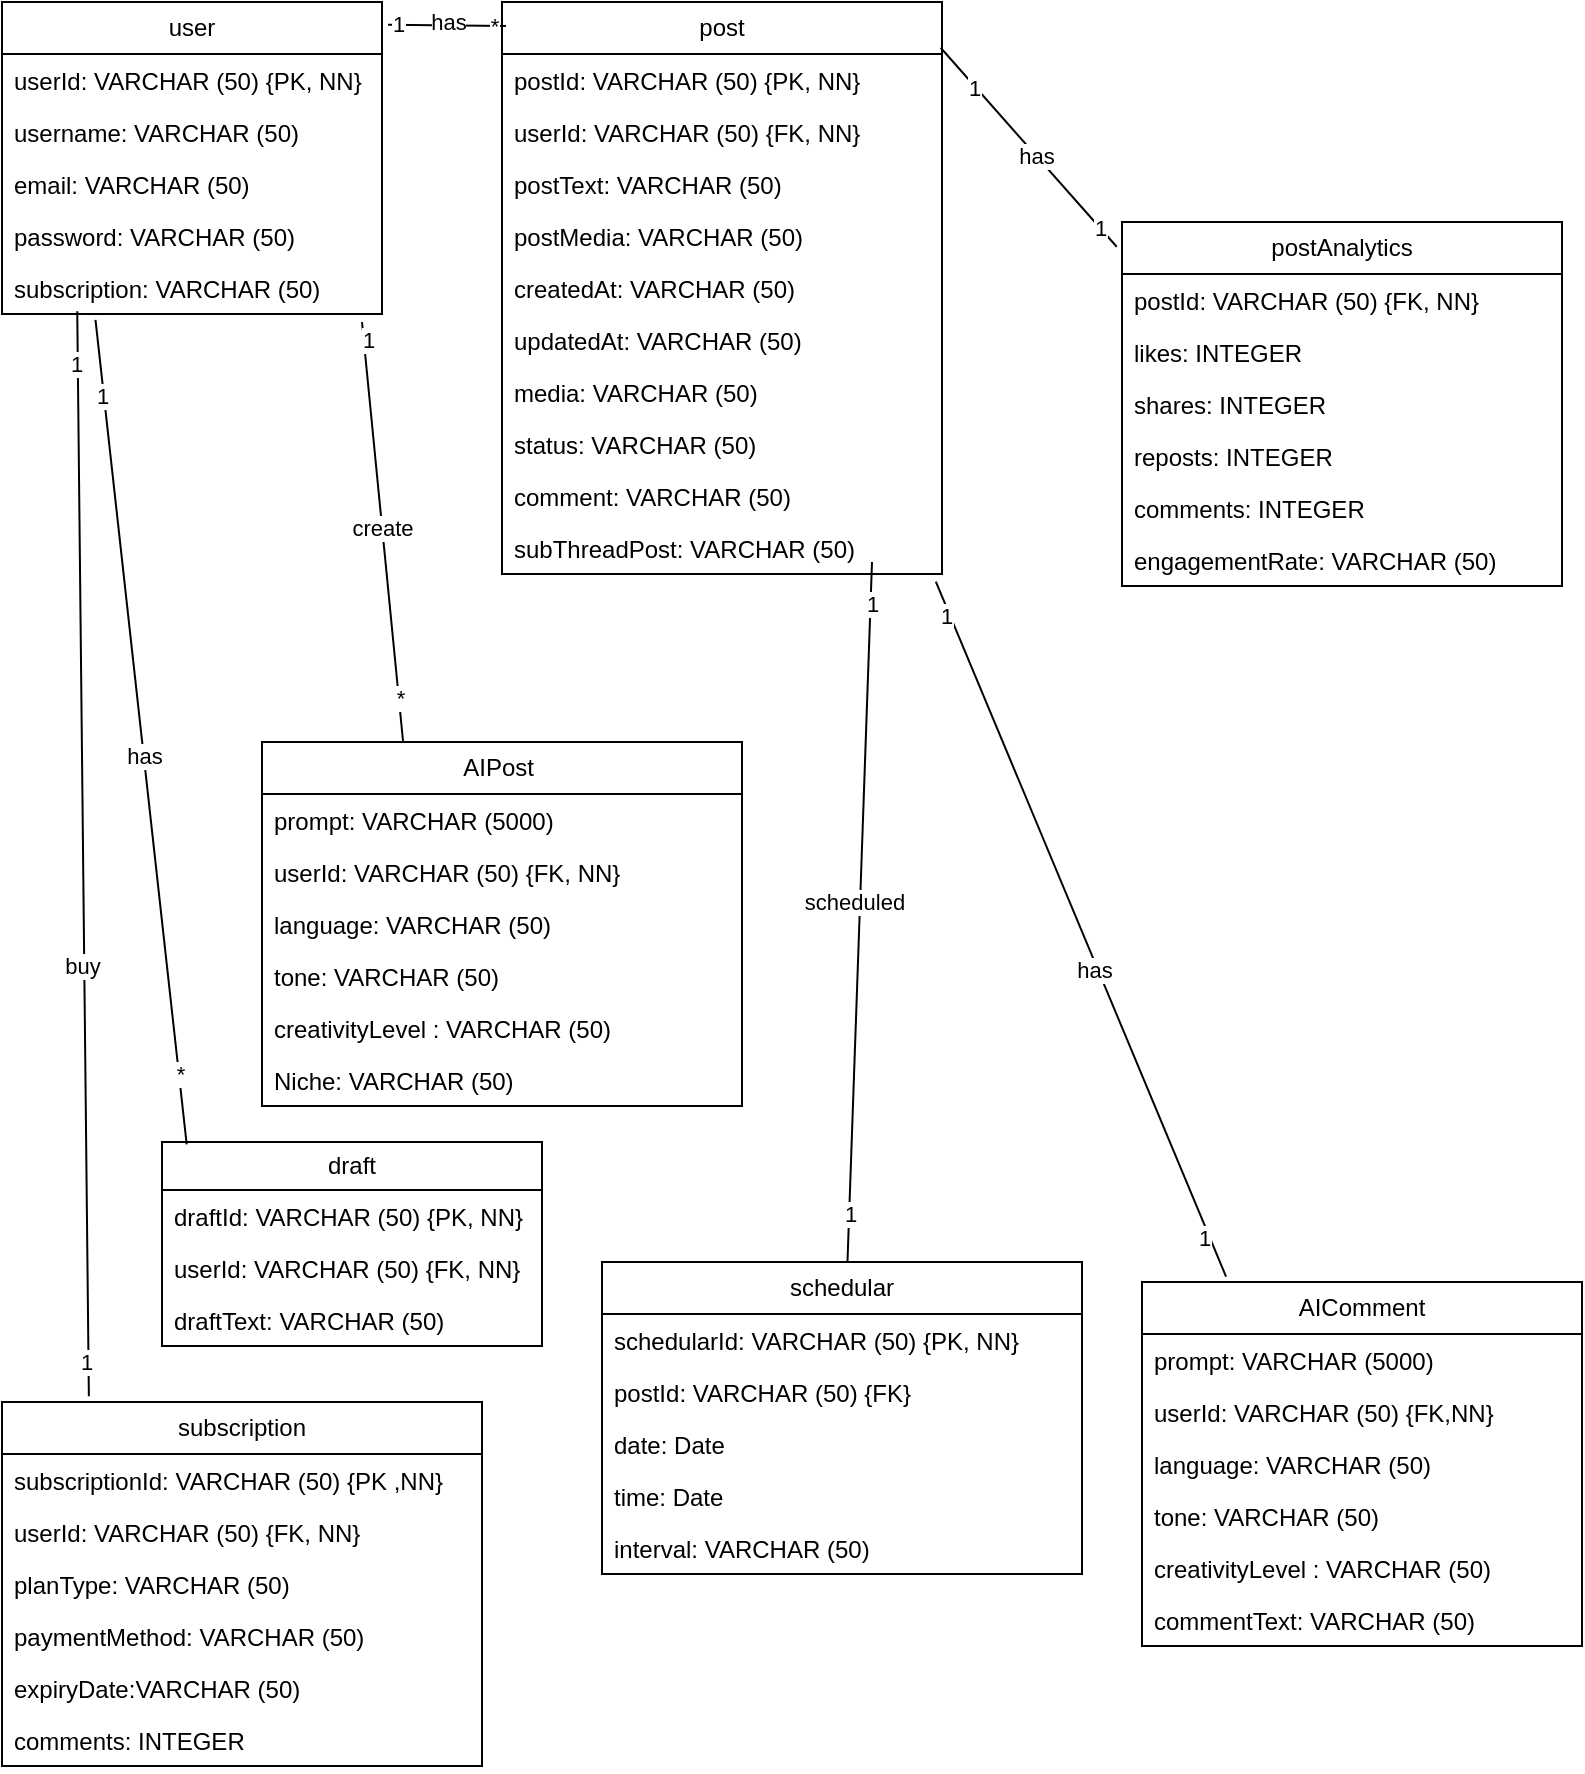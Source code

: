 <mxfile version="25.0.2">
  <diagram name="Page-1" id="NlUR4UnLVBa29MAq7xf_">
    <mxGraphModel dx="1593" dy="938" grid="1" gridSize="10" guides="1" tooltips="1" connect="1" arrows="1" fold="1" page="1" pageScale="1" pageWidth="850" pageHeight="1100" math="0" shadow="0">
      <root>
        <mxCell id="0" />
        <mxCell id="1" parent="0" />
        <mxCell id="hOaQXC-65bPtenZMaM58-15" value="user" style="swimlane;fontStyle=0;childLayout=stackLayout;horizontal=1;startSize=26;fillColor=none;horizontalStack=0;resizeParent=1;resizeParentMax=0;resizeLast=0;collapsible=1;marginBottom=0;whiteSpace=wrap;html=1;" vertex="1" parent="1">
          <mxGeometry x="20" y="90" width="190" height="156" as="geometry" />
        </mxCell>
        <mxCell id="hOaQXC-65bPtenZMaM58-16" value="userId: VARCHAR (50) {PK, NN}" style="text;strokeColor=none;fillColor=none;align=left;verticalAlign=top;spacingLeft=4;spacingRight=4;overflow=hidden;rotatable=0;points=[[0,0.5],[1,0.5]];portConstraint=eastwest;whiteSpace=wrap;html=1;" vertex="1" parent="hOaQXC-65bPtenZMaM58-15">
          <mxGeometry y="26" width="190" height="26" as="geometry" />
        </mxCell>
        <mxCell id="hOaQXC-65bPtenZMaM58-17" value="username: VARCHAR (50)" style="text;strokeColor=none;fillColor=none;align=left;verticalAlign=top;spacingLeft=4;spacingRight=4;overflow=hidden;rotatable=0;points=[[0,0.5],[1,0.5]];portConstraint=eastwest;whiteSpace=wrap;html=1;" vertex="1" parent="hOaQXC-65bPtenZMaM58-15">
          <mxGeometry y="52" width="190" height="26" as="geometry" />
        </mxCell>
        <mxCell id="hOaQXC-65bPtenZMaM58-18" value="email: VARCHAR (50)" style="text;strokeColor=none;fillColor=none;align=left;verticalAlign=top;spacingLeft=4;spacingRight=4;overflow=hidden;rotatable=0;points=[[0,0.5],[1,0.5]];portConstraint=eastwest;whiteSpace=wrap;html=1;" vertex="1" parent="hOaQXC-65bPtenZMaM58-15">
          <mxGeometry y="78" width="190" height="26" as="geometry" />
        </mxCell>
        <mxCell id="hOaQXC-65bPtenZMaM58-19" value="password: VARCHAR (50)" style="text;strokeColor=none;fillColor=none;align=left;verticalAlign=top;spacingLeft=4;spacingRight=4;overflow=hidden;rotatable=0;points=[[0,0.5],[1,0.5]];portConstraint=eastwest;whiteSpace=wrap;html=1;" vertex="1" parent="hOaQXC-65bPtenZMaM58-15">
          <mxGeometry y="104" width="190" height="26" as="geometry" />
        </mxCell>
        <mxCell id="hOaQXC-65bPtenZMaM58-20" value="subscription: VARCHAR (50)" style="text;strokeColor=none;fillColor=none;align=left;verticalAlign=top;spacingLeft=4;spacingRight=4;overflow=hidden;rotatable=0;points=[[0,0.5],[1,0.5]];portConstraint=eastwest;whiteSpace=wrap;html=1;" vertex="1" parent="hOaQXC-65bPtenZMaM58-15">
          <mxGeometry y="130" width="190" height="26" as="geometry" />
        </mxCell>
        <mxCell id="hOaQXC-65bPtenZMaM58-21" value="post" style="swimlane;fontStyle=0;childLayout=stackLayout;horizontal=1;startSize=26;fillColor=none;horizontalStack=0;resizeParent=1;resizeParentMax=0;resizeLast=0;collapsible=1;marginBottom=0;whiteSpace=wrap;html=1;" vertex="1" parent="1">
          <mxGeometry x="270" y="90" width="220" height="286" as="geometry" />
        </mxCell>
        <mxCell id="hOaQXC-65bPtenZMaM58-22" value="postId: VARCHAR (50) {PK, NN}" style="text;strokeColor=none;fillColor=none;align=left;verticalAlign=top;spacingLeft=4;spacingRight=4;overflow=hidden;rotatable=0;points=[[0,0.5],[1,0.5]];portConstraint=eastwest;whiteSpace=wrap;html=1;" vertex="1" parent="hOaQXC-65bPtenZMaM58-21">
          <mxGeometry y="26" width="220" height="26" as="geometry" />
        </mxCell>
        <mxCell id="hOaQXC-65bPtenZMaM58-94" value="userId: VARCHAR (50)&amp;nbsp;{FK, NN}" style="text;strokeColor=none;fillColor=none;align=left;verticalAlign=top;spacingLeft=4;spacingRight=4;overflow=hidden;rotatable=0;points=[[0,0.5],[1,0.5]];portConstraint=eastwest;whiteSpace=wrap;html=1;" vertex="1" parent="hOaQXC-65bPtenZMaM58-21">
          <mxGeometry y="52" width="220" height="26" as="geometry" />
        </mxCell>
        <mxCell id="hOaQXC-65bPtenZMaM58-23" value="postText: VARCHAR (50)" style="text;strokeColor=none;fillColor=none;align=left;verticalAlign=top;spacingLeft=4;spacingRight=4;overflow=hidden;rotatable=0;points=[[0,0.5],[1,0.5]];portConstraint=eastwest;whiteSpace=wrap;html=1;" vertex="1" parent="hOaQXC-65bPtenZMaM58-21">
          <mxGeometry y="78" width="220" height="26" as="geometry" />
        </mxCell>
        <mxCell id="hOaQXC-65bPtenZMaM58-24" value="postMedia: VARCHAR (50)" style="text;strokeColor=none;fillColor=none;align=left;verticalAlign=top;spacingLeft=4;spacingRight=4;overflow=hidden;rotatable=0;points=[[0,0.5],[1,0.5]];portConstraint=eastwest;whiteSpace=wrap;html=1;" vertex="1" parent="hOaQXC-65bPtenZMaM58-21">
          <mxGeometry y="104" width="220" height="26" as="geometry" />
        </mxCell>
        <mxCell id="hOaQXC-65bPtenZMaM58-25" value="createdAt: VARCHAR (50)" style="text;strokeColor=none;fillColor=none;align=left;verticalAlign=top;spacingLeft=4;spacingRight=4;overflow=hidden;rotatable=0;points=[[0,0.5],[1,0.5]];portConstraint=eastwest;whiteSpace=wrap;html=1;" vertex="1" parent="hOaQXC-65bPtenZMaM58-21">
          <mxGeometry y="130" width="220" height="26" as="geometry" />
        </mxCell>
        <mxCell id="hOaQXC-65bPtenZMaM58-26" value="updatedAt: VARCHAR (50)" style="text;strokeColor=none;fillColor=none;align=left;verticalAlign=top;spacingLeft=4;spacingRight=4;overflow=hidden;rotatable=0;points=[[0,0.5],[1,0.5]];portConstraint=eastwest;whiteSpace=wrap;html=1;" vertex="1" parent="hOaQXC-65bPtenZMaM58-21">
          <mxGeometry y="156" width="220" height="26" as="geometry" />
        </mxCell>
        <mxCell id="hOaQXC-65bPtenZMaM58-27" value="media: VARCHAR (50)" style="text;strokeColor=none;fillColor=none;align=left;verticalAlign=top;spacingLeft=4;spacingRight=4;overflow=hidden;rotatable=0;points=[[0,0.5],[1,0.5]];portConstraint=eastwest;whiteSpace=wrap;html=1;" vertex="1" parent="hOaQXC-65bPtenZMaM58-21">
          <mxGeometry y="182" width="220" height="26" as="geometry" />
        </mxCell>
        <mxCell id="hOaQXC-65bPtenZMaM58-28" value="status: VARCHAR (50)" style="text;strokeColor=none;fillColor=none;align=left;verticalAlign=top;spacingLeft=4;spacingRight=4;overflow=hidden;rotatable=0;points=[[0,0.5],[1,0.5]];portConstraint=eastwest;whiteSpace=wrap;html=1;" vertex="1" parent="hOaQXC-65bPtenZMaM58-21">
          <mxGeometry y="208" width="220" height="26" as="geometry" />
        </mxCell>
        <mxCell id="hOaQXC-65bPtenZMaM58-29" value="comment: VARCHAR (50)" style="text;strokeColor=none;fillColor=none;align=left;verticalAlign=top;spacingLeft=4;spacingRight=4;overflow=hidden;rotatable=0;points=[[0,0.5],[1,0.5]];portConstraint=eastwest;whiteSpace=wrap;html=1;" vertex="1" parent="hOaQXC-65bPtenZMaM58-21">
          <mxGeometry y="234" width="220" height="26" as="geometry" />
        </mxCell>
        <mxCell id="hOaQXC-65bPtenZMaM58-30" value="subThreadPost: VARCHAR (50)" style="text;strokeColor=none;fillColor=none;align=left;verticalAlign=top;spacingLeft=4;spacingRight=4;overflow=hidden;rotatable=0;points=[[0,0.5],[1,0.5]];portConstraint=eastwest;whiteSpace=wrap;html=1;" vertex="1" parent="hOaQXC-65bPtenZMaM58-21">
          <mxGeometry y="260" width="220" height="26" as="geometry" />
        </mxCell>
        <mxCell id="hOaQXC-65bPtenZMaM58-31" value="postAnalytics" style="swimlane;fontStyle=0;childLayout=stackLayout;horizontal=1;startSize=26;fillColor=none;horizontalStack=0;resizeParent=1;resizeParentMax=0;resizeLast=0;collapsible=1;marginBottom=0;whiteSpace=wrap;html=1;" vertex="1" parent="1">
          <mxGeometry x="580" y="200" width="220" height="182" as="geometry" />
        </mxCell>
        <mxCell id="hOaQXC-65bPtenZMaM58-32" value="postId: VARCHAR (50) {FK, NN}" style="text;strokeColor=none;fillColor=none;align=left;verticalAlign=top;spacingLeft=4;spacingRight=4;overflow=hidden;rotatable=0;points=[[0,0.5],[1,0.5]];portConstraint=eastwest;whiteSpace=wrap;html=1;" vertex="1" parent="hOaQXC-65bPtenZMaM58-31">
          <mxGeometry y="26" width="220" height="26" as="geometry" />
        </mxCell>
        <mxCell id="hOaQXC-65bPtenZMaM58-33" value="likes: INTEGER" style="text;strokeColor=none;fillColor=none;align=left;verticalAlign=top;spacingLeft=4;spacingRight=4;overflow=hidden;rotatable=0;points=[[0,0.5],[1,0.5]];portConstraint=eastwest;whiteSpace=wrap;html=1;" vertex="1" parent="hOaQXC-65bPtenZMaM58-31">
          <mxGeometry y="52" width="220" height="26" as="geometry" />
        </mxCell>
        <mxCell id="hOaQXC-65bPtenZMaM58-34" value="shares: INTEGER" style="text;strokeColor=none;fillColor=none;align=left;verticalAlign=top;spacingLeft=4;spacingRight=4;overflow=hidden;rotatable=0;points=[[0,0.5],[1,0.5]];portConstraint=eastwest;whiteSpace=wrap;html=1;" vertex="1" parent="hOaQXC-65bPtenZMaM58-31">
          <mxGeometry y="78" width="220" height="26" as="geometry" />
        </mxCell>
        <mxCell id="hOaQXC-65bPtenZMaM58-35" value="reposts: INTEGER" style="text;strokeColor=none;fillColor=none;align=left;verticalAlign=top;spacingLeft=4;spacingRight=4;overflow=hidden;rotatable=0;points=[[0,0.5],[1,0.5]];portConstraint=eastwest;whiteSpace=wrap;html=1;" vertex="1" parent="hOaQXC-65bPtenZMaM58-31">
          <mxGeometry y="104" width="220" height="26" as="geometry" />
        </mxCell>
        <mxCell id="hOaQXC-65bPtenZMaM58-36" value="comments: INTEGER" style="text;strokeColor=none;fillColor=none;align=left;verticalAlign=top;spacingLeft=4;spacingRight=4;overflow=hidden;rotatable=0;points=[[0,0.5],[1,0.5]];portConstraint=eastwest;whiteSpace=wrap;html=1;" vertex="1" parent="hOaQXC-65bPtenZMaM58-31">
          <mxGeometry y="130" width="220" height="26" as="geometry" />
        </mxCell>
        <mxCell id="hOaQXC-65bPtenZMaM58-37" value="engagementRate: VARCHAR (50)" style="text;strokeColor=none;fillColor=none;align=left;verticalAlign=top;spacingLeft=4;spacingRight=4;overflow=hidden;rotatable=0;points=[[0,0.5],[1,0.5]];portConstraint=eastwest;whiteSpace=wrap;html=1;" vertex="1" parent="hOaQXC-65bPtenZMaM58-31">
          <mxGeometry y="156" width="220" height="26" as="geometry" />
        </mxCell>
        <mxCell id="hOaQXC-65bPtenZMaM58-38" value="subscription" style="swimlane;fontStyle=0;childLayout=stackLayout;horizontal=1;startSize=26;fillColor=none;horizontalStack=0;resizeParent=1;resizeParentMax=0;resizeLast=0;collapsible=1;marginBottom=0;whiteSpace=wrap;html=1;" vertex="1" parent="1">
          <mxGeometry x="20" y="790" width="240" height="182" as="geometry" />
        </mxCell>
        <mxCell id="hOaQXC-65bPtenZMaM58-39" value="subscriptionId: VARCHAR (50) {PK ,NN}" style="text;strokeColor=none;fillColor=none;align=left;verticalAlign=top;spacingLeft=4;spacingRight=4;overflow=hidden;rotatable=0;points=[[0,0.5],[1,0.5]];portConstraint=eastwest;whiteSpace=wrap;html=1;" vertex="1" parent="hOaQXC-65bPtenZMaM58-38">
          <mxGeometry y="26" width="240" height="26" as="geometry" />
        </mxCell>
        <mxCell id="hOaQXC-65bPtenZMaM58-99" value="userId: VARCHAR (50) {FK, NN}" style="text;strokeColor=none;fillColor=none;align=left;verticalAlign=top;spacingLeft=4;spacingRight=4;overflow=hidden;rotatable=0;points=[[0,0.5],[1,0.5]];portConstraint=eastwest;whiteSpace=wrap;html=1;" vertex="1" parent="hOaQXC-65bPtenZMaM58-38">
          <mxGeometry y="52" width="240" height="26" as="geometry" />
        </mxCell>
        <mxCell id="hOaQXC-65bPtenZMaM58-40" value="planType: VARCHAR (50)" style="text;strokeColor=none;fillColor=none;align=left;verticalAlign=top;spacingLeft=4;spacingRight=4;overflow=hidden;rotatable=0;points=[[0,0.5],[1,0.5]];portConstraint=eastwest;whiteSpace=wrap;html=1;" vertex="1" parent="hOaQXC-65bPtenZMaM58-38">
          <mxGeometry y="78" width="240" height="26" as="geometry" />
        </mxCell>
        <mxCell id="hOaQXC-65bPtenZMaM58-41" value="paymentMethod: VARCHAR (50)" style="text;strokeColor=none;fillColor=none;align=left;verticalAlign=top;spacingLeft=4;spacingRight=4;overflow=hidden;rotatable=0;points=[[0,0.5],[1,0.5]];portConstraint=eastwest;whiteSpace=wrap;html=1;" vertex="1" parent="hOaQXC-65bPtenZMaM58-38">
          <mxGeometry y="104" width="240" height="26" as="geometry" />
        </mxCell>
        <mxCell id="hOaQXC-65bPtenZMaM58-42" value="expiryDate:VARCHAR (50)" style="text;strokeColor=none;fillColor=none;align=left;verticalAlign=top;spacingLeft=4;spacingRight=4;overflow=hidden;rotatable=0;points=[[0,0.5],[1,0.5]];portConstraint=eastwest;whiteSpace=wrap;html=1;" vertex="1" parent="hOaQXC-65bPtenZMaM58-38">
          <mxGeometry y="130" width="240" height="26" as="geometry" />
        </mxCell>
        <mxCell id="hOaQXC-65bPtenZMaM58-43" value="comments: INTEGER" style="text;strokeColor=none;fillColor=none;align=left;verticalAlign=top;spacingLeft=4;spacingRight=4;overflow=hidden;rotatable=0;points=[[0,0.5],[1,0.5]];portConstraint=eastwest;whiteSpace=wrap;html=1;" vertex="1" parent="hOaQXC-65bPtenZMaM58-38">
          <mxGeometry y="156" width="240" height="26" as="geometry" />
        </mxCell>
        <mxCell id="hOaQXC-65bPtenZMaM58-44" value="schedular" style="swimlane;fontStyle=0;childLayout=stackLayout;horizontal=1;startSize=26;fillColor=none;horizontalStack=0;resizeParent=1;resizeParentMax=0;resizeLast=0;collapsible=1;marginBottom=0;whiteSpace=wrap;html=1;" vertex="1" parent="1">
          <mxGeometry x="320" y="720" width="240" height="156" as="geometry" />
        </mxCell>
        <mxCell id="hOaQXC-65bPtenZMaM58-45" value="schedularId: VARCHAR (50) {PK, NN}" style="text;strokeColor=none;fillColor=none;align=left;verticalAlign=top;spacingLeft=4;spacingRight=4;overflow=hidden;rotatable=0;points=[[0,0.5],[1,0.5]];portConstraint=eastwest;whiteSpace=wrap;html=1;" vertex="1" parent="hOaQXC-65bPtenZMaM58-44">
          <mxGeometry y="26" width="240" height="26" as="geometry" />
        </mxCell>
        <mxCell id="hOaQXC-65bPtenZMaM58-46" value="postId: VARCHAR (50) {FK}" style="text;strokeColor=none;fillColor=none;align=left;verticalAlign=top;spacingLeft=4;spacingRight=4;overflow=hidden;rotatable=0;points=[[0,0.5],[1,0.5]];portConstraint=eastwest;whiteSpace=wrap;html=1;" vertex="1" parent="hOaQXC-65bPtenZMaM58-44">
          <mxGeometry y="52" width="240" height="26" as="geometry" />
        </mxCell>
        <mxCell id="hOaQXC-65bPtenZMaM58-47" value="date: Date" style="text;strokeColor=none;fillColor=none;align=left;verticalAlign=top;spacingLeft=4;spacingRight=4;overflow=hidden;rotatable=0;points=[[0,0.5],[1,0.5]];portConstraint=eastwest;whiteSpace=wrap;html=1;" vertex="1" parent="hOaQXC-65bPtenZMaM58-44">
          <mxGeometry y="78" width="240" height="26" as="geometry" />
        </mxCell>
        <mxCell id="hOaQXC-65bPtenZMaM58-48" value="time: Date" style="text;strokeColor=none;fillColor=none;align=left;verticalAlign=top;spacingLeft=4;spacingRight=4;overflow=hidden;rotatable=0;points=[[0,0.5],[1,0.5]];portConstraint=eastwest;whiteSpace=wrap;html=1;" vertex="1" parent="hOaQXC-65bPtenZMaM58-44">
          <mxGeometry y="104" width="240" height="26" as="geometry" />
        </mxCell>
        <mxCell id="hOaQXC-65bPtenZMaM58-49" value="interval: VARCHAR (50)" style="text;strokeColor=none;fillColor=none;align=left;verticalAlign=top;spacingLeft=4;spacingRight=4;overflow=hidden;rotatable=0;points=[[0,0.5],[1,0.5]];portConstraint=eastwest;whiteSpace=wrap;html=1;" vertex="1" parent="hOaQXC-65bPtenZMaM58-44">
          <mxGeometry y="130" width="240" height="26" as="geometry" />
        </mxCell>
        <mxCell id="hOaQXC-65bPtenZMaM58-50" value="draft" style="swimlane;fontStyle=0;childLayout=stackLayout;horizontal=1;startSize=24;fillColor=none;horizontalStack=0;resizeParent=1;resizeParentMax=0;resizeLast=0;collapsible=1;marginBottom=0;whiteSpace=wrap;html=1;" vertex="1" parent="1">
          <mxGeometry x="100" y="660" width="190" height="102" as="geometry" />
        </mxCell>
        <mxCell id="hOaQXC-65bPtenZMaM58-51" value="draftId: VARCHAR (50) {PK, NN}" style="text;strokeColor=none;fillColor=none;align=left;verticalAlign=top;spacingLeft=4;spacingRight=4;overflow=hidden;rotatable=0;points=[[0,0.5],[1,0.5]];portConstraint=eastwest;whiteSpace=wrap;html=1;" vertex="1" parent="hOaQXC-65bPtenZMaM58-50">
          <mxGeometry y="24" width="190" height="26" as="geometry" />
        </mxCell>
        <mxCell id="hOaQXC-65bPtenZMaM58-98" value="userId: VARCHAR (50) {FK, NN}" style="text;strokeColor=none;fillColor=none;align=left;verticalAlign=top;spacingLeft=4;spacingRight=4;overflow=hidden;rotatable=0;points=[[0,0.5],[1,0.5]];portConstraint=eastwest;whiteSpace=wrap;html=1;" vertex="1" parent="hOaQXC-65bPtenZMaM58-50">
          <mxGeometry y="50" width="190" height="26" as="geometry" />
        </mxCell>
        <mxCell id="hOaQXC-65bPtenZMaM58-52" value="draftText: VARCHAR (50)" style="text;strokeColor=none;fillColor=none;align=left;verticalAlign=top;spacingLeft=4;spacingRight=4;overflow=hidden;rotatable=0;points=[[0,0.5],[1,0.5]];portConstraint=eastwest;whiteSpace=wrap;html=1;" vertex="1" parent="hOaQXC-65bPtenZMaM58-50">
          <mxGeometry y="76" width="190" height="26" as="geometry" />
        </mxCell>
        <mxCell id="hOaQXC-65bPtenZMaM58-53" value="AIPost&amp;nbsp;" style="swimlane;fontStyle=0;childLayout=stackLayout;horizontal=1;startSize=26;fillColor=none;horizontalStack=0;resizeParent=1;resizeParentMax=0;resizeLast=0;collapsible=1;marginBottom=0;whiteSpace=wrap;html=1;" vertex="1" parent="1">
          <mxGeometry x="150" y="460" width="240" height="182" as="geometry" />
        </mxCell>
        <mxCell id="hOaQXC-65bPtenZMaM58-54" value="prompt: VARCHAR (5000)" style="text;strokeColor=none;fillColor=none;align=left;verticalAlign=top;spacingLeft=4;spacingRight=4;overflow=hidden;rotatable=0;points=[[0,0.5],[1,0.5]];portConstraint=eastwest;whiteSpace=wrap;html=1;" vertex="1" parent="hOaQXC-65bPtenZMaM58-53">
          <mxGeometry y="26" width="240" height="26" as="geometry" />
        </mxCell>
        <mxCell id="hOaQXC-65bPtenZMaM58-96" value="userId: VARCHAR (50) {FK, NN}" style="text;strokeColor=none;fillColor=none;align=left;verticalAlign=top;spacingLeft=4;spacingRight=4;overflow=hidden;rotatable=0;points=[[0,0.5],[1,0.5]];portConstraint=eastwest;whiteSpace=wrap;html=1;" vertex="1" parent="hOaQXC-65bPtenZMaM58-53">
          <mxGeometry y="52" width="240" height="26" as="geometry" />
        </mxCell>
        <mxCell id="hOaQXC-65bPtenZMaM58-55" value="language: VARCHAR (50)" style="text;strokeColor=none;fillColor=none;align=left;verticalAlign=top;spacingLeft=4;spacingRight=4;overflow=hidden;rotatable=0;points=[[0,0.5],[1,0.5]];portConstraint=eastwest;whiteSpace=wrap;html=1;" vertex="1" parent="hOaQXC-65bPtenZMaM58-53">
          <mxGeometry y="78" width="240" height="26" as="geometry" />
        </mxCell>
        <mxCell id="hOaQXC-65bPtenZMaM58-56" value="tone: VARCHAR (50)" style="text;strokeColor=none;fillColor=none;align=left;verticalAlign=top;spacingLeft=4;spacingRight=4;overflow=hidden;rotatable=0;points=[[0,0.5],[1,0.5]];portConstraint=eastwest;whiteSpace=wrap;html=1;" vertex="1" parent="hOaQXC-65bPtenZMaM58-53">
          <mxGeometry y="104" width="240" height="26" as="geometry" />
        </mxCell>
        <mxCell id="hOaQXC-65bPtenZMaM58-57" value="creativityLevel : VARCHAR (50)" style="text;strokeColor=none;fillColor=none;align=left;verticalAlign=top;spacingLeft=4;spacingRight=4;overflow=hidden;rotatable=0;points=[[0,0.5],[1,0.5]];portConstraint=eastwest;whiteSpace=wrap;html=1;" vertex="1" parent="hOaQXC-65bPtenZMaM58-53">
          <mxGeometry y="130" width="240" height="26" as="geometry" />
        </mxCell>
        <mxCell id="hOaQXC-65bPtenZMaM58-58" value="Niche: VARCHAR (50)" style="text;strokeColor=none;fillColor=none;align=left;verticalAlign=top;spacingLeft=4;spacingRight=4;overflow=hidden;rotatable=0;points=[[0,0.5],[1,0.5]];portConstraint=eastwest;whiteSpace=wrap;html=1;" vertex="1" parent="hOaQXC-65bPtenZMaM58-53">
          <mxGeometry y="156" width="240" height="26" as="geometry" />
        </mxCell>
        <mxCell id="hOaQXC-65bPtenZMaM58-59" value="AIComment" style="swimlane;fontStyle=0;childLayout=stackLayout;horizontal=1;startSize=26;fillColor=none;horizontalStack=0;resizeParent=1;resizeParentMax=0;resizeLast=0;collapsible=1;marginBottom=0;whiteSpace=wrap;html=1;" vertex="1" parent="1">
          <mxGeometry x="590" y="730" width="220" height="182" as="geometry" />
        </mxCell>
        <mxCell id="hOaQXC-65bPtenZMaM58-60" value="prompt: VARCHAR (5000)" style="text;strokeColor=none;fillColor=none;align=left;verticalAlign=top;spacingLeft=4;spacingRight=4;overflow=hidden;rotatable=0;points=[[0,0.5],[1,0.5]];portConstraint=eastwest;whiteSpace=wrap;html=1;" vertex="1" parent="hOaQXC-65bPtenZMaM58-59">
          <mxGeometry y="26" width="220" height="26" as="geometry" />
        </mxCell>
        <mxCell id="hOaQXC-65bPtenZMaM58-100" value="userId: VARCHAR (50) {FK,NN}" style="text;strokeColor=none;fillColor=none;align=left;verticalAlign=top;spacingLeft=4;spacingRight=4;overflow=hidden;rotatable=0;points=[[0,0.5],[1,0.5]];portConstraint=eastwest;whiteSpace=wrap;html=1;" vertex="1" parent="hOaQXC-65bPtenZMaM58-59">
          <mxGeometry y="52" width="220" height="26" as="geometry" />
        </mxCell>
        <mxCell id="hOaQXC-65bPtenZMaM58-61" value="language: VARCHAR (50)" style="text;strokeColor=none;fillColor=none;align=left;verticalAlign=top;spacingLeft=4;spacingRight=4;overflow=hidden;rotatable=0;points=[[0,0.5],[1,0.5]];portConstraint=eastwest;whiteSpace=wrap;html=1;" vertex="1" parent="hOaQXC-65bPtenZMaM58-59">
          <mxGeometry y="78" width="220" height="26" as="geometry" />
        </mxCell>
        <mxCell id="hOaQXC-65bPtenZMaM58-62" value="tone: VARCHAR (50)" style="text;strokeColor=none;fillColor=none;align=left;verticalAlign=top;spacingLeft=4;spacingRight=4;overflow=hidden;rotatable=0;points=[[0,0.5],[1,0.5]];portConstraint=eastwest;whiteSpace=wrap;html=1;" vertex="1" parent="hOaQXC-65bPtenZMaM58-59">
          <mxGeometry y="104" width="220" height="26" as="geometry" />
        </mxCell>
        <mxCell id="hOaQXC-65bPtenZMaM58-63" value="creativityLevel : VARCHAR (50)" style="text;strokeColor=none;fillColor=none;align=left;verticalAlign=top;spacingLeft=4;spacingRight=4;overflow=hidden;rotatable=0;points=[[0,0.5],[1,0.5]];portConstraint=eastwest;whiteSpace=wrap;html=1;" vertex="1" parent="hOaQXC-65bPtenZMaM58-59">
          <mxGeometry y="130" width="220" height="26" as="geometry" />
        </mxCell>
        <mxCell id="hOaQXC-65bPtenZMaM58-64" value="commentText: VARCHAR (50)" style="text;strokeColor=none;fillColor=none;align=left;verticalAlign=top;spacingLeft=4;spacingRight=4;overflow=hidden;rotatable=0;points=[[0,0.5],[1,0.5]];portConstraint=eastwest;whiteSpace=wrap;html=1;" vertex="1" parent="hOaQXC-65bPtenZMaM58-59">
          <mxGeometry y="156" width="220" height="26" as="geometry" />
        </mxCell>
        <mxCell id="hOaQXC-65bPtenZMaM58-65" value="" style="endArrow=none;html=1;rounded=0;entryX=0.009;entryY=0.042;entryDx=0;entryDy=0;entryPerimeter=0;exitX=1.016;exitY=0.073;exitDx=0;exitDy=0;exitPerimeter=0;" edge="1" parent="1" target="hOaQXC-65bPtenZMaM58-21" source="hOaQXC-65bPtenZMaM58-15">
          <mxGeometry width="50" height="50" relative="1" as="geometry">
            <mxPoint x="170" y="111.456" as="sourcePoint" />
            <mxPoint x="395.04" y="100.0" as="targetPoint" />
          </mxGeometry>
        </mxCell>
        <mxCell id="hOaQXC-65bPtenZMaM58-66" value="has" style="edgeLabel;html=1;align=center;verticalAlign=middle;resizable=0;points=[];" vertex="1" connectable="0" parent="hOaQXC-65bPtenZMaM58-65">
          <mxGeometry x="0.001" y="2" relative="1" as="geometry">
            <mxPoint as="offset" />
          </mxGeometry>
        </mxCell>
        <mxCell id="hOaQXC-65bPtenZMaM58-67" value="1" style="edgeLabel;html=1;align=center;verticalAlign=middle;resizable=0;points=[];" vertex="1" connectable="0" parent="hOaQXC-65bPtenZMaM58-65">
          <mxGeometry x="-0.855" y="1" relative="1" as="geometry">
            <mxPoint as="offset" />
          </mxGeometry>
        </mxCell>
        <mxCell id="hOaQXC-65bPtenZMaM58-68" value="*" style="edgeLabel;html=1;align=center;verticalAlign=middle;resizable=0;points=[];" vertex="1" connectable="0" parent="hOaQXC-65bPtenZMaM58-65">
          <mxGeometry x="0.785" relative="1" as="geometry">
            <mxPoint as="offset" />
          </mxGeometry>
        </mxCell>
        <mxCell id="hOaQXC-65bPtenZMaM58-69" value="" style="endArrow=none;html=1;rounded=0;entryX=0.198;entryY=0.946;entryDx=0;entryDy=0;entryPerimeter=0;exitX=0.181;exitY=-0.016;exitDx=0;exitDy=0;exitPerimeter=0;" edge="1" parent="1" source="hOaQXC-65bPtenZMaM58-38" target="hOaQXC-65bPtenZMaM58-20">
          <mxGeometry width="50" height="50" relative="1" as="geometry">
            <mxPoint x="190" y="520" as="sourcePoint" />
            <mxPoint x="240" y="470" as="targetPoint" />
          </mxGeometry>
        </mxCell>
        <mxCell id="hOaQXC-65bPtenZMaM58-70" value="1" style="edgeLabel;html=1;align=center;verticalAlign=middle;resizable=0;points=[];" vertex="1" connectable="0" parent="hOaQXC-65bPtenZMaM58-69">
          <mxGeometry x="0.903" y="1" relative="1" as="geometry">
            <mxPoint as="offset" />
          </mxGeometry>
        </mxCell>
        <mxCell id="hOaQXC-65bPtenZMaM58-71" value="1" style="edgeLabel;html=1;align=center;verticalAlign=middle;resizable=0;points=[];" vertex="1" connectable="0" parent="hOaQXC-65bPtenZMaM58-69">
          <mxGeometry x="-0.937" y="2" relative="1" as="geometry">
            <mxPoint as="offset" />
          </mxGeometry>
        </mxCell>
        <mxCell id="hOaQXC-65bPtenZMaM58-72" value="buy" style="edgeLabel;html=1;align=center;verticalAlign=middle;resizable=0;points=[];" vertex="1" connectable="0" parent="hOaQXC-65bPtenZMaM58-69">
          <mxGeometry x="-0.207" y="1" relative="1" as="geometry">
            <mxPoint as="offset" />
          </mxGeometry>
        </mxCell>
        <mxCell id="hOaQXC-65bPtenZMaM58-73" value="" style="endArrow=none;html=1;rounded=0;entryX=0.246;entryY=1.114;entryDx=0;entryDy=0;entryPerimeter=0;exitX=0.065;exitY=0.012;exitDx=0;exitDy=0;exitPerimeter=0;" edge="1" parent="1" source="hOaQXC-65bPtenZMaM58-50" target="hOaQXC-65bPtenZMaM58-20">
          <mxGeometry width="50" height="50" relative="1" as="geometry">
            <mxPoint x="230" y="550" as="sourcePoint" />
            <mxPoint x="280" y="500" as="targetPoint" />
          </mxGeometry>
        </mxCell>
        <mxCell id="hOaQXC-65bPtenZMaM58-74" value="1" style="edgeLabel;html=1;align=center;verticalAlign=middle;resizable=0;points=[];" vertex="1" connectable="0" parent="hOaQXC-65bPtenZMaM58-73">
          <mxGeometry x="0.816" y="1" relative="1" as="geometry">
            <mxPoint as="offset" />
          </mxGeometry>
        </mxCell>
        <mxCell id="hOaQXC-65bPtenZMaM58-75" value="*" style="edgeLabel;html=1;align=center;verticalAlign=middle;resizable=0;points=[];" vertex="1" connectable="0" parent="hOaQXC-65bPtenZMaM58-73">
          <mxGeometry x="-0.829" relative="1" as="geometry">
            <mxPoint as="offset" />
          </mxGeometry>
        </mxCell>
        <mxCell id="hOaQXC-65bPtenZMaM58-76" value="has" style="edgeLabel;html=1;align=center;verticalAlign=middle;resizable=0;points=[];" vertex="1" connectable="0" parent="hOaQXC-65bPtenZMaM58-73">
          <mxGeometry x="-0.054" relative="1" as="geometry">
            <mxPoint as="offset" />
          </mxGeometry>
        </mxCell>
        <mxCell id="hOaQXC-65bPtenZMaM58-77" value="" style="endArrow=none;html=1;rounded=0;exitX=0.294;exitY=0;exitDx=0;exitDy=0;exitPerimeter=0;" edge="1" parent="1" source="hOaQXC-65bPtenZMaM58-53">
          <mxGeometry width="50" height="50" relative="1" as="geometry">
            <mxPoint x="320" y="480" as="sourcePoint" />
            <mxPoint x="200" y="250" as="targetPoint" />
          </mxGeometry>
        </mxCell>
        <mxCell id="hOaQXC-65bPtenZMaM58-78" value="1" style="edgeLabel;html=1;align=center;verticalAlign=middle;resizable=0;points=[];" vertex="1" connectable="0" parent="hOaQXC-65bPtenZMaM58-77">
          <mxGeometry x="0.919" y="-2" relative="1" as="geometry">
            <mxPoint as="offset" />
          </mxGeometry>
        </mxCell>
        <mxCell id="hOaQXC-65bPtenZMaM58-79" value="*" style="edgeLabel;html=1;align=center;verticalAlign=middle;resizable=0;points=[];" vertex="1" connectable="0" parent="hOaQXC-65bPtenZMaM58-77">
          <mxGeometry x="-0.906" y="1" relative="1" as="geometry">
            <mxPoint y="-12" as="offset" />
          </mxGeometry>
        </mxCell>
        <mxCell id="hOaQXC-65bPtenZMaM58-80" value="create" style="edgeLabel;html=1;align=center;verticalAlign=middle;resizable=0;points=[];" vertex="1" connectable="0" parent="hOaQXC-65bPtenZMaM58-77">
          <mxGeometry x="0.023" relative="1" as="geometry">
            <mxPoint as="offset" />
          </mxGeometry>
        </mxCell>
        <mxCell id="hOaQXC-65bPtenZMaM58-81" value="" style="endArrow=none;html=1;rounded=0;entryX=0.997;entryY=0.08;entryDx=0;entryDy=0;entryPerimeter=0;exitX=-0.012;exitY=0.068;exitDx=0;exitDy=0;exitPerimeter=0;" edge="1" parent="1" source="hOaQXC-65bPtenZMaM58-31" target="hOaQXC-65bPtenZMaM58-21">
          <mxGeometry width="50" height="50" relative="1" as="geometry">
            <mxPoint x="580" y="280" as="sourcePoint" />
            <mxPoint x="630" y="230" as="targetPoint" />
          </mxGeometry>
        </mxCell>
        <mxCell id="hOaQXC-65bPtenZMaM58-82" value="has" style="edgeLabel;html=1;align=center;verticalAlign=middle;resizable=0;points=[];" vertex="1" connectable="0" parent="hOaQXC-65bPtenZMaM58-81">
          <mxGeometry x="-0.072" relative="1" as="geometry">
            <mxPoint as="offset" />
          </mxGeometry>
        </mxCell>
        <mxCell id="hOaQXC-65bPtenZMaM58-83" value="1" style="edgeLabel;html=1;align=center;verticalAlign=middle;resizable=0;points=[];" vertex="1" connectable="0" parent="hOaQXC-65bPtenZMaM58-81">
          <mxGeometry x="0.622" y="1" relative="1" as="geometry">
            <mxPoint as="offset" />
          </mxGeometry>
        </mxCell>
        <mxCell id="hOaQXC-65bPtenZMaM58-84" value="1" style="edgeLabel;html=1;align=center;verticalAlign=middle;resizable=0;points=[];" vertex="1" connectable="0" parent="hOaQXC-65bPtenZMaM58-81">
          <mxGeometry x="-0.797" relative="1" as="geometry">
            <mxPoint as="offset" />
          </mxGeometry>
        </mxCell>
        <mxCell id="hOaQXC-65bPtenZMaM58-85" value="" style="endArrow=none;html=1;rounded=0;" edge="1" parent="1" source="hOaQXC-65bPtenZMaM58-44">
          <mxGeometry width="50" height="50" relative="1" as="geometry">
            <mxPoint x="580" y="560" as="sourcePoint" />
            <mxPoint x="455" y="370" as="targetPoint" />
          </mxGeometry>
        </mxCell>
        <mxCell id="hOaQXC-65bPtenZMaM58-86" value="1" style="edgeLabel;html=1;align=center;verticalAlign=middle;resizable=0;points=[];" vertex="1" connectable="0" parent="hOaQXC-65bPtenZMaM58-85">
          <mxGeometry x="0.881" relative="1" as="geometry">
            <mxPoint as="offset" />
          </mxGeometry>
        </mxCell>
        <mxCell id="hOaQXC-65bPtenZMaM58-87" value="1" style="edgeLabel;html=1;align=center;verticalAlign=middle;resizable=0;points=[];" vertex="1" connectable="0" parent="hOaQXC-65bPtenZMaM58-85">
          <mxGeometry x="-0.86" relative="1" as="geometry">
            <mxPoint as="offset" />
          </mxGeometry>
        </mxCell>
        <mxCell id="hOaQXC-65bPtenZMaM58-88" value="scheduled" style="edgeLabel;html=1;align=center;verticalAlign=middle;resizable=0;points=[];" vertex="1" connectable="0" parent="hOaQXC-65bPtenZMaM58-85">
          <mxGeometry x="0.028" y="3" relative="1" as="geometry">
            <mxPoint as="offset" />
          </mxGeometry>
        </mxCell>
        <mxCell id="hOaQXC-65bPtenZMaM58-89" value="" style="endArrow=none;html=1;rounded=0;entryX=0.986;entryY=1.145;entryDx=0;entryDy=0;entryPerimeter=0;exitX=0.191;exitY=-0.015;exitDx=0;exitDy=0;exitPerimeter=0;" edge="1" parent="1" source="hOaQXC-65bPtenZMaM58-59" target="hOaQXC-65bPtenZMaM58-30">
          <mxGeometry width="50" height="50" relative="1" as="geometry">
            <mxPoint x="580" y="560" as="sourcePoint" />
            <mxPoint x="630" y="510" as="targetPoint" />
          </mxGeometry>
        </mxCell>
        <mxCell id="hOaQXC-65bPtenZMaM58-90" value="1" style="edgeLabel;html=1;align=center;verticalAlign=middle;resizable=0;points=[];" vertex="1" connectable="0" parent="hOaQXC-65bPtenZMaM58-89">
          <mxGeometry x="0.905" y="2" relative="1" as="geometry">
            <mxPoint as="offset" />
          </mxGeometry>
        </mxCell>
        <mxCell id="hOaQXC-65bPtenZMaM58-91" value="1" style="edgeLabel;html=1;align=center;verticalAlign=middle;resizable=0;points=[];" vertex="1" connectable="0" parent="hOaQXC-65bPtenZMaM58-89">
          <mxGeometry x="-0.881" y="3" relative="1" as="geometry">
            <mxPoint as="offset" />
          </mxGeometry>
        </mxCell>
        <mxCell id="hOaQXC-65bPtenZMaM58-92" value="has" style="edgeLabel;html=1;align=center;verticalAlign=middle;resizable=0;points=[];" vertex="1" connectable="0" parent="hOaQXC-65bPtenZMaM58-89">
          <mxGeometry x="-0.113" y="2" relative="1" as="geometry">
            <mxPoint as="offset" />
          </mxGeometry>
        </mxCell>
      </root>
    </mxGraphModel>
  </diagram>
</mxfile>

